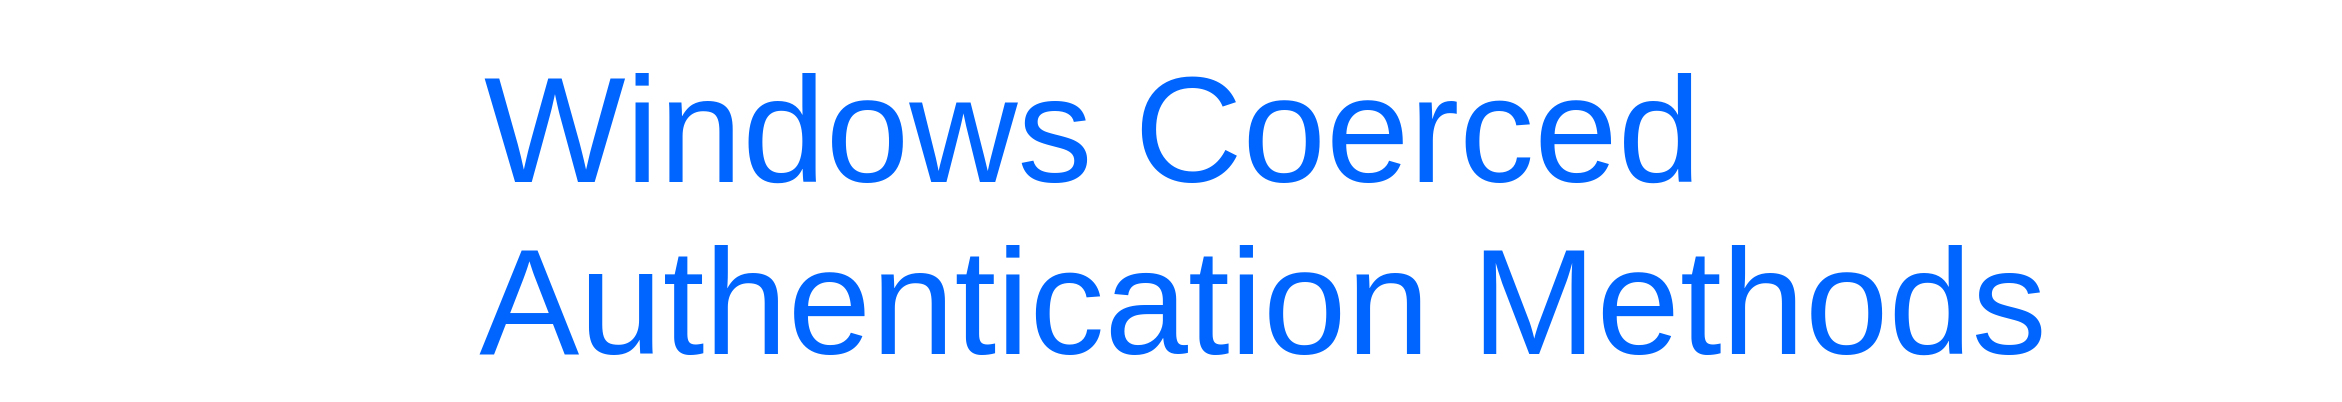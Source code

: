 <mxfile version="20.0.4" type="device"><diagram id="EV5yWj5yp67yKM4x4UgT" name="Page-1"><mxGraphModel dx="1418" dy="781" grid="1" gridSize="10" guides="1" tooltips="1" connect="1" arrows="1" fold="1" page="1" pageScale="1" pageWidth="850" pageHeight="1100" math="0" shadow="0"><root><mxCell id="0"/><mxCell id="1" parent="0"/><mxCell id="TGFfER797PrmYXVC8BWx-2" value="" style="shape=image;verticalLabelPosition=bottom;labelBackgroundColor=default;verticalAlign=top;aspect=fixed;imageAspect=0;image=https://1.bp.blogspot.com/-IgiXS3YMT-4/UDZzIAwWhlI/AAAAAAAAL7I/klX_JQtLNws/s1600/Microsoft+symbol+2012.png;" parent="1" vertex="1"><mxGeometry x="40" y="40" width="200" height="200" as="geometry"/></mxCell><mxCell id="TGFfER797PrmYXVC8BWx-5" value="&lt;font color=&quot;#0065ff&quot;&gt;Authentication Methods&lt;/font&gt;" style="text;html=1;align=center;verticalAlign=middle;resizable=0;points=[];autosize=1;strokeColor=none;fillColor=none;fontSize=75;fontColor=#000099;" parent="1" vertex="1"><mxGeometry x="271" y="140" width="800" height="100" as="geometry"/></mxCell><mxCell id="TGFfER797PrmYXVC8BWx-6" value="&lt;font color=&quot;#0065ff&quot;&gt;Windows Coerced&lt;/font&gt;" style="text;whiteSpace=wrap;html=1;fontSize=75;fontColor=#000099;" parent="1" vertex="1"><mxGeometry x="280" y="53" width="930" height="80" as="geometry"/></mxCell></root></mxGraphModel></diagram></mxfile>